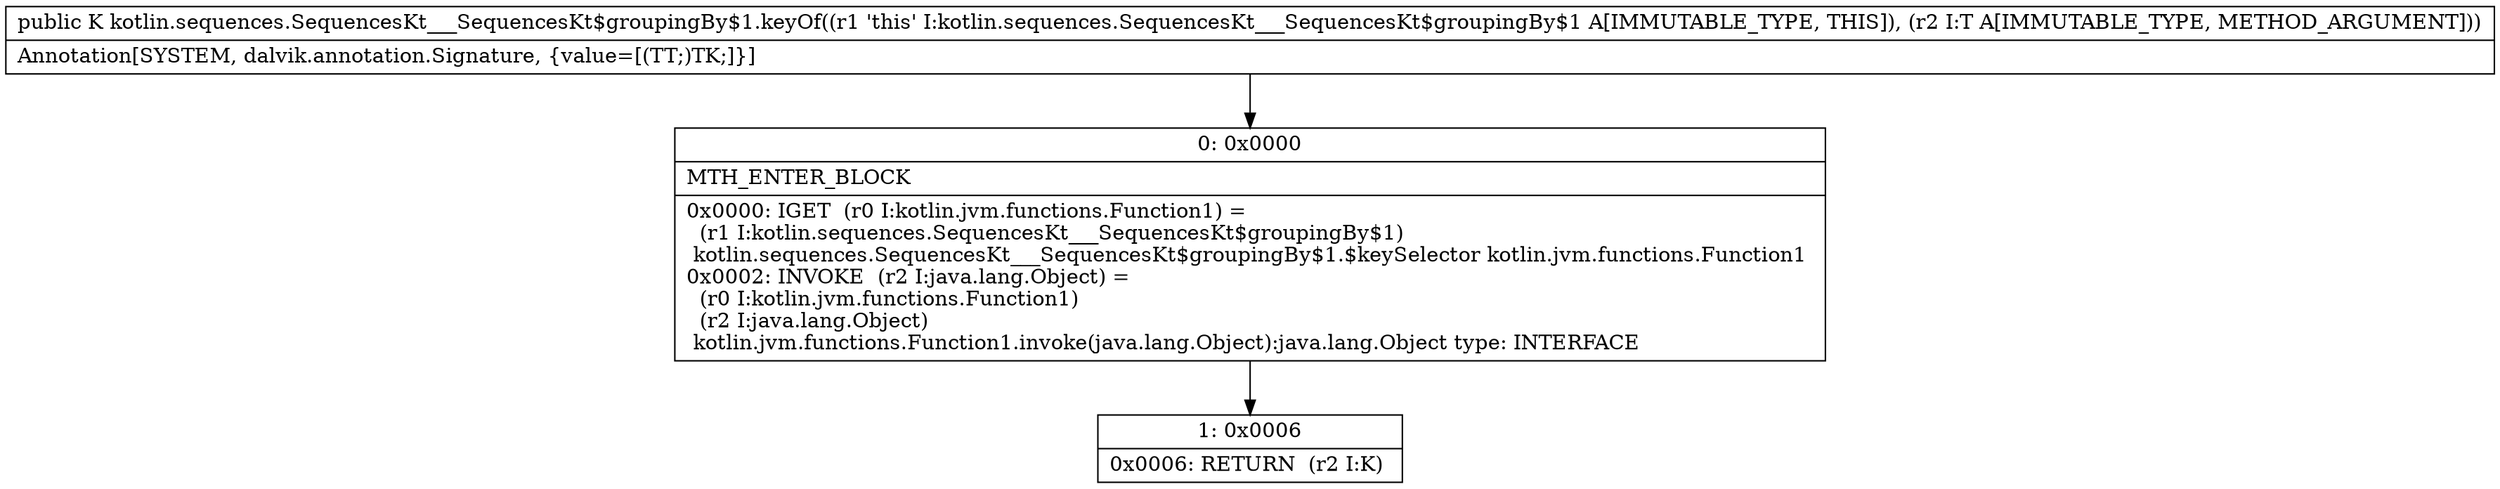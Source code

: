 digraph "CFG forkotlin.sequences.SequencesKt___SequencesKt$groupingBy$1.keyOf(Ljava\/lang\/Object;)Ljava\/lang\/Object;" {
Node_0 [shape=record,label="{0\:\ 0x0000|MTH_ENTER_BLOCK\l|0x0000: IGET  (r0 I:kotlin.jvm.functions.Function1) = \l  (r1 I:kotlin.sequences.SequencesKt___SequencesKt$groupingBy$1)\l kotlin.sequences.SequencesKt___SequencesKt$groupingBy$1.$keySelector kotlin.jvm.functions.Function1 \l0x0002: INVOKE  (r2 I:java.lang.Object) = \l  (r0 I:kotlin.jvm.functions.Function1)\l  (r2 I:java.lang.Object)\l kotlin.jvm.functions.Function1.invoke(java.lang.Object):java.lang.Object type: INTERFACE \l}"];
Node_1 [shape=record,label="{1\:\ 0x0006|0x0006: RETURN  (r2 I:K) \l}"];
MethodNode[shape=record,label="{public K kotlin.sequences.SequencesKt___SequencesKt$groupingBy$1.keyOf((r1 'this' I:kotlin.sequences.SequencesKt___SequencesKt$groupingBy$1 A[IMMUTABLE_TYPE, THIS]), (r2 I:T A[IMMUTABLE_TYPE, METHOD_ARGUMENT]))  | Annotation[SYSTEM, dalvik.annotation.Signature, \{value=[(TT;)TK;]\}]\l}"];
MethodNode -> Node_0;
Node_0 -> Node_1;
}

